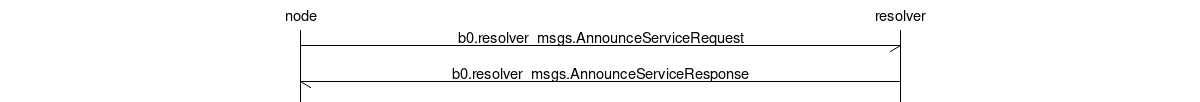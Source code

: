 msc {
    hscale = "2";

    n [ label="node" ], r [ label="resolver" ];

    n->r [ label="b0.resolver_msgs.AnnounceServiceRequest" ];
    r->n [ label="b0.resolver_msgs.AnnounceServiceResponse" ];
}
